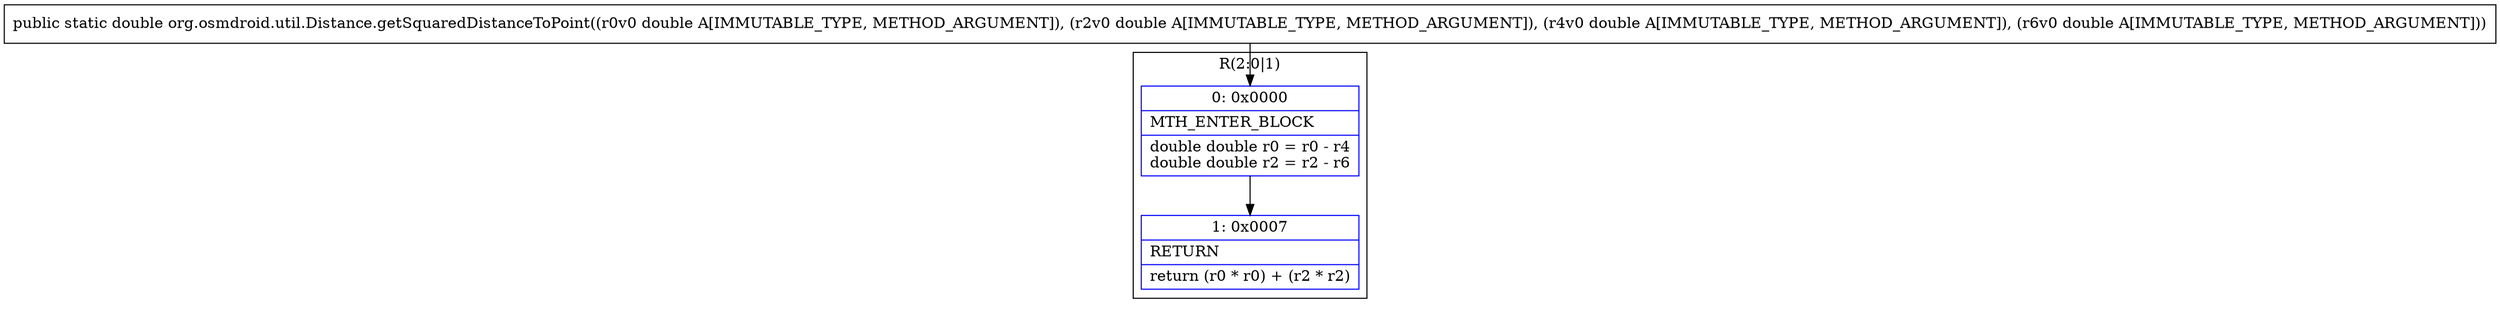 digraph "CFG fororg.osmdroid.util.Distance.getSquaredDistanceToPoint(DDDD)D" {
subgraph cluster_Region_1606310780 {
label = "R(2:0|1)";
node [shape=record,color=blue];
Node_0 [shape=record,label="{0\:\ 0x0000|MTH_ENTER_BLOCK\l|double double r0 = r0 \- r4\ldouble double r2 = r2 \- r6\l}"];
Node_1 [shape=record,label="{1\:\ 0x0007|RETURN\l|return (r0 * r0) + (r2 * r2)\l}"];
}
MethodNode[shape=record,label="{public static double org.osmdroid.util.Distance.getSquaredDistanceToPoint((r0v0 double A[IMMUTABLE_TYPE, METHOD_ARGUMENT]), (r2v0 double A[IMMUTABLE_TYPE, METHOD_ARGUMENT]), (r4v0 double A[IMMUTABLE_TYPE, METHOD_ARGUMENT]), (r6v0 double A[IMMUTABLE_TYPE, METHOD_ARGUMENT])) }"];
MethodNode -> Node_0;
Node_0 -> Node_1;
}

